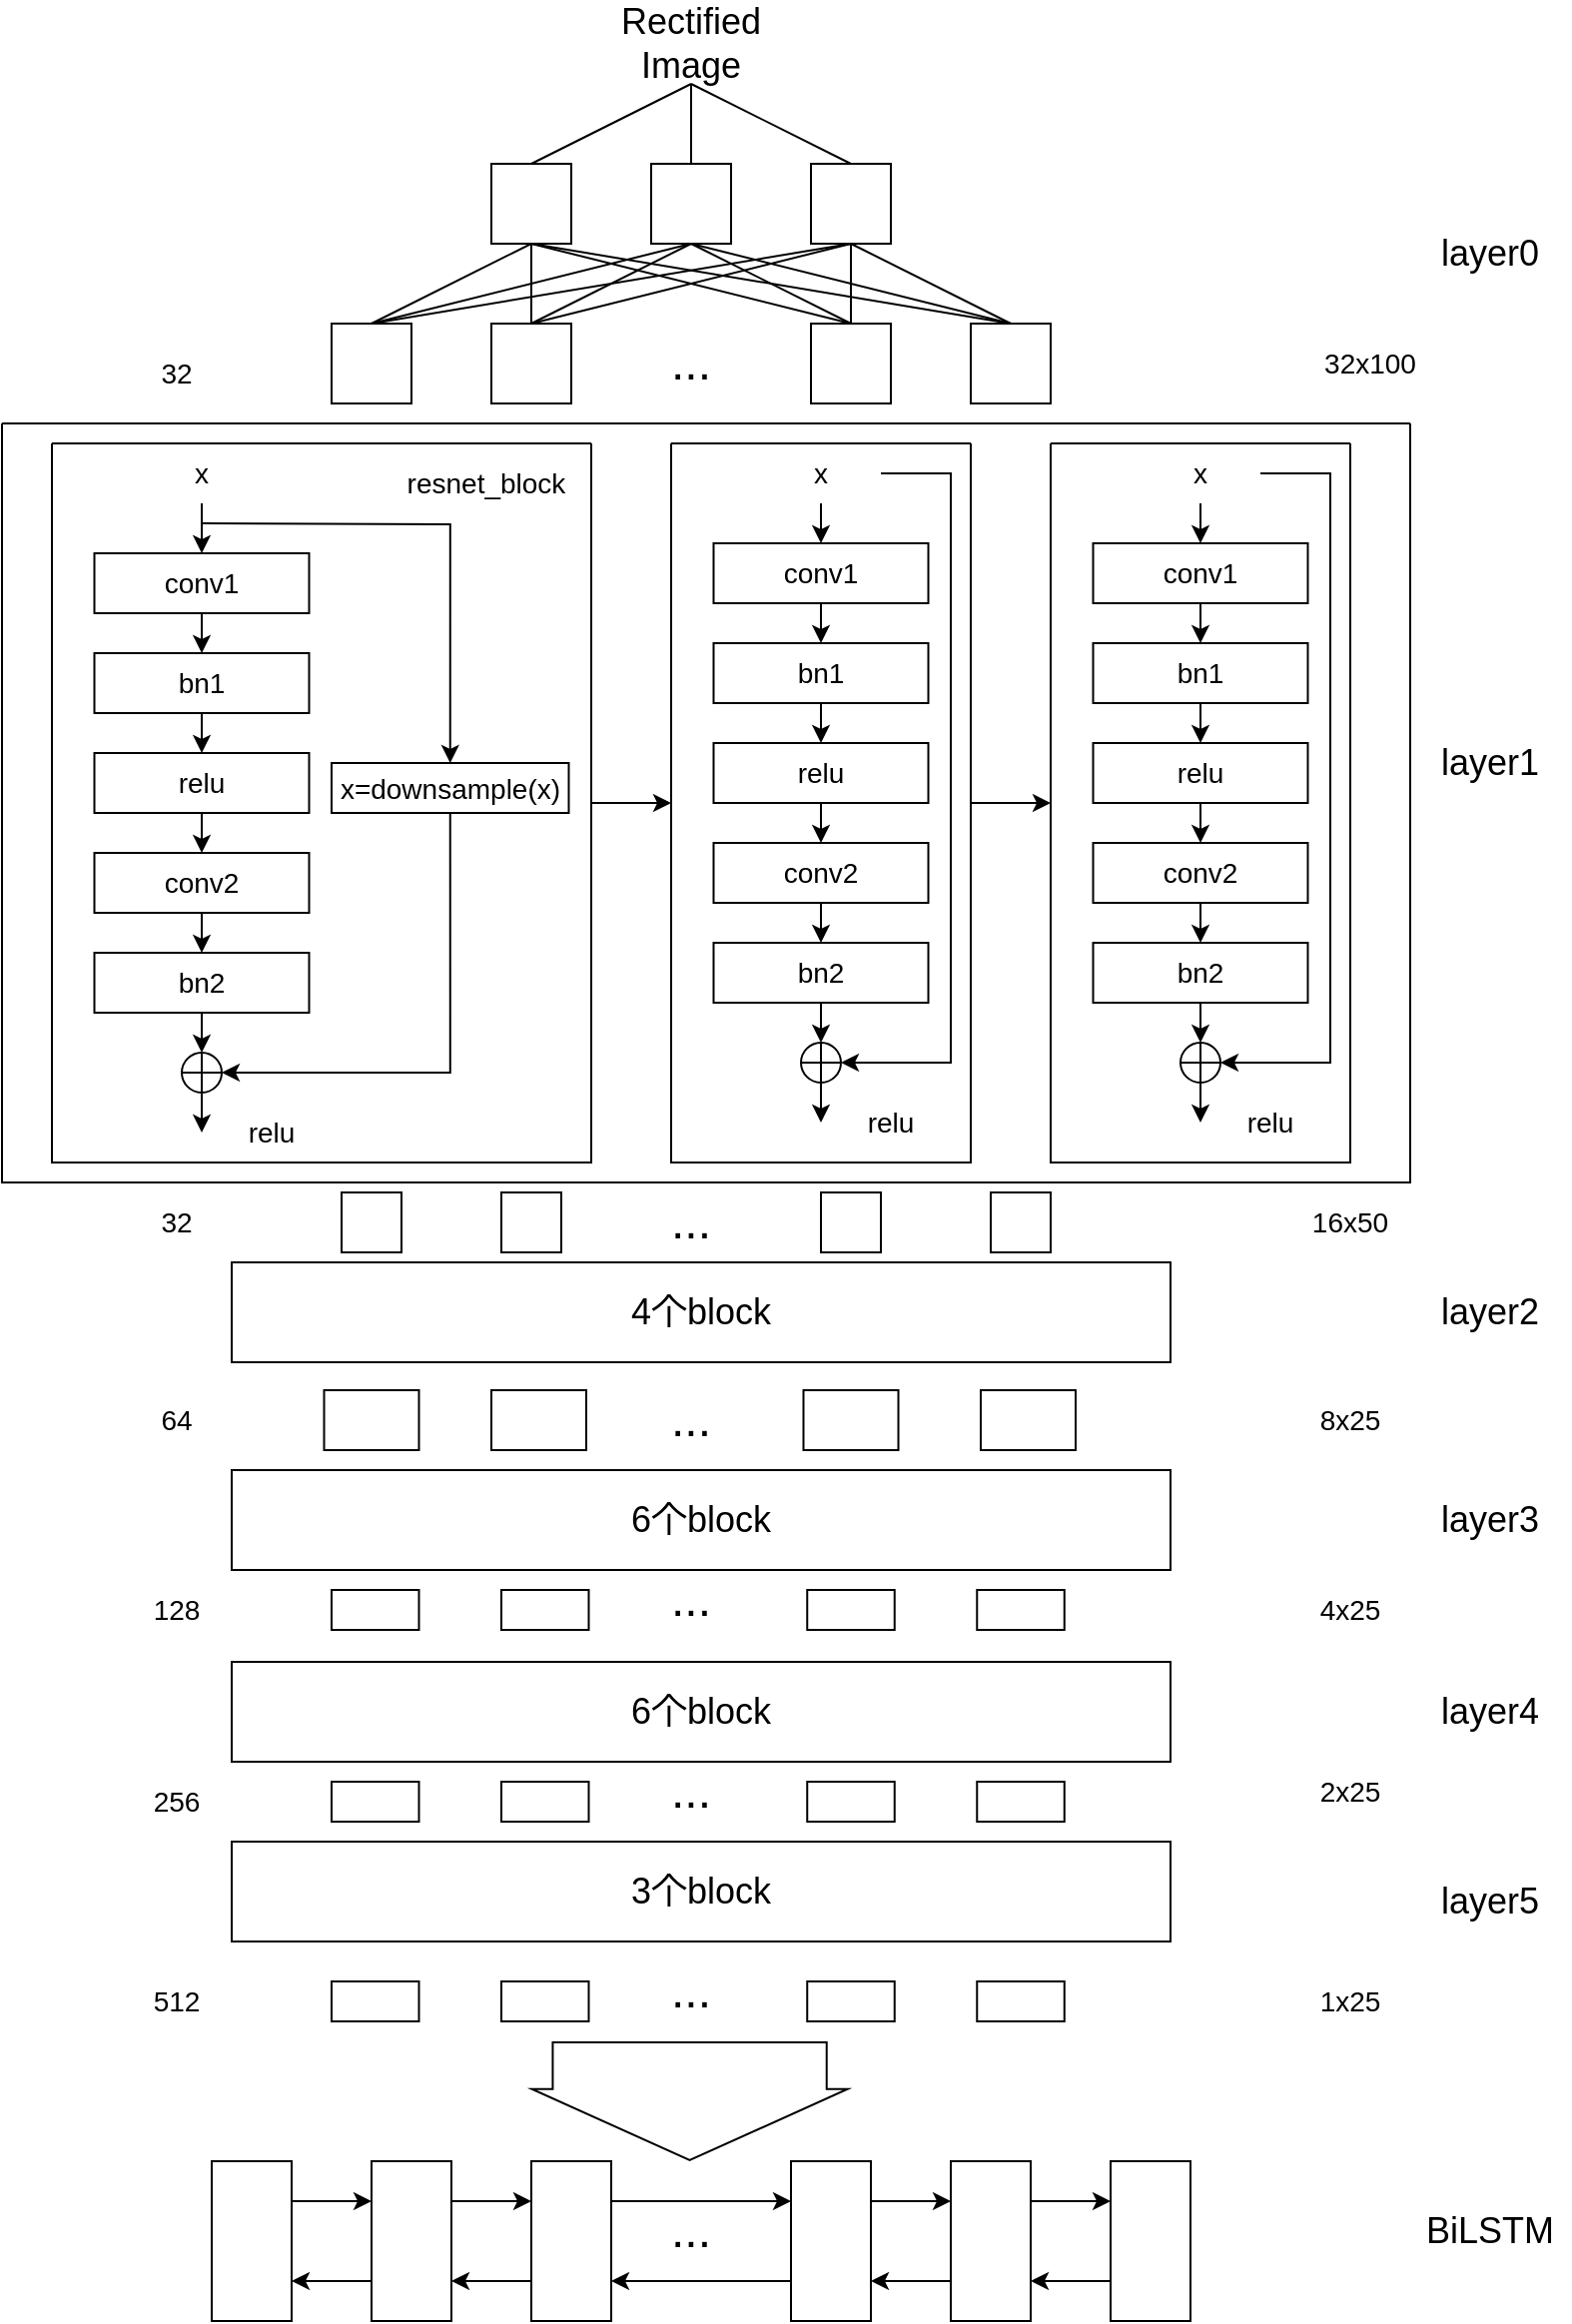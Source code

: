 <mxfile version="21.3.2" type="github">
  <diagram name="第 1 页" id="D8T1NSbYojLoOoO-aVT2">
    <mxGraphModel dx="1932" dy="511" grid="1" gridSize="10" guides="1" tooltips="1" connect="1" arrows="1" fold="1" page="1" pageScale="1" pageWidth="827" pageHeight="1169" math="0" shadow="0">
      <root>
        <mxCell id="0" />
        <mxCell id="1" parent="0" />
        <mxCell id="19CoJULS_3s1aGb-RFfC-10" value="&lt;font style=&quot;font-size: 18px;&quot;&gt;Rectified Image&lt;/font&gt;" style="text;html=1;strokeColor=none;fillColor=none;align=center;verticalAlign=middle;whiteSpace=wrap;rounded=0;" parent="1" vertex="1">
          <mxGeometry x="260" y="480" width="80" height="40" as="geometry" />
        </mxCell>
        <mxCell id="19CoJULS_3s1aGb-RFfC-12" value="&lt;font style=&quot;font-size: 24px;&quot;&gt;...&lt;/font&gt;" style="text;html=1;strokeColor=none;fillColor=none;align=center;verticalAlign=middle;whiteSpace=wrap;rounded=0;" parent="1" vertex="1">
          <mxGeometry x="270" y="645" width="60" height="30" as="geometry" />
        </mxCell>
        <mxCell id="19CoJULS_3s1aGb-RFfC-13" value="&lt;font style=&quot;font-size: 14px;&quot;&gt;32x100&lt;/font&gt;" style="text;html=1;strokeColor=none;fillColor=none;align=center;verticalAlign=middle;whiteSpace=wrap;rounded=0;" parent="1" vertex="1">
          <mxGeometry x="610" y="645" width="60" height="30" as="geometry" />
        </mxCell>
        <mxCell id="19CoJULS_3s1aGb-RFfC-14" value="&lt;span style=&quot;font-size: 18px;&quot;&gt;layer0&lt;/span&gt;" style="text;html=1;strokeColor=none;fillColor=none;align=center;verticalAlign=middle;whiteSpace=wrap;rounded=0;" parent="1" vertex="1">
          <mxGeometry x="660" y="585" width="80" height="40" as="geometry" />
        </mxCell>
        <mxCell id="19CoJULS_3s1aGb-RFfC-32" value="" style="endArrow=none;html=1;rounded=0;entryX=0.5;entryY=1;entryDx=0;entryDy=0;exitX=0.5;exitY=0;exitDx=0;exitDy=0;" parent="1" source="19CoJULS_3s1aGb-RFfC-192" target="19CoJULS_3s1aGb-RFfC-189" edge="1">
          <mxGeometry width="50" height="50" relative="1" as="geometry">
            <mxPoint x="200" y="340" as="sourcePoint" />
            <mxPoint x="260" y="340" as="targetPoint" />
          </mxGeometry>
        </mxCell>
        <mxCell id="19CoJULS_3s1aGb-RFfC-35" value="&lt;span style=&quot;font-size: 18px;&quot;&gt;layer1&lt;/span&gt;" style="text;html=1;strokeColor=none;fillColor=none;align=center;verticalAlign=middle;whiteSpace=wrap;rounded=0;" parent="1" vertex="1">
          <mxGeometry x="660" y="840" width="80" height="40" as="geometry" />
        </mxCell>
        <mxCell id="19CoJULS_3s1aGb-RFfC-64" value="" style="whiteSpace=wrap;html=1;aspect=fixed;" parent="1" vertex="1">
          <mxGeometry x="450" y="1075" width="30" height="30" as="geometry" />
        </mxCell>
        <mxCell id="19CoJULS_3s1aGb-RFfC-65" value="" style="whiteSpace=wrap;html=1;aspect=fixed;" parent="1" vertex="1">
          <mxGeometry x="365" y="1075" width="30" height="30" as="geometry" />
        </mxCell>
        <mxCell id="19CoJULS_3s1aGb-RFfC-66" value="" style="whiteSpace=wrap;html=1;aspect=fixed;" parent="1" vertex="1">
          <mxGeometry x="205" y="1075" width="30" height="30" as="geometry" />
        </mxCell>
        <mxCell id="19CoJULS_3s1aGb-RFfC-67" value="" style="whiteSpace=wrap;html=1;aspect=fixed;" parent="1" vertex="1">
          <mxGeometry x="125" y="1075" width="30" height="30" as="geometry" />
        </mxCell>
        <mxCell id="19CoJULS_3s1aGb-RFfC-69" value="&lt;font style=&quot;font-size: 14px;&quot;&gt;16x50&lt;/font&gt;" style="text;html=1;strokeColor=none;fillColor=none;align=center;verticalAlign=middle;whiteSpace=wrap;rounded=0;" parent="1" vertex="1">
          <mxGeometry x="600" y="1075" width="60" height="30" as="geometry" />
        </mxCell>
        <mxCell id="19CoJULS_3s1aGb-RFfC-96" value="&lt;font style=&quot;font-size: 24px;&quot;&gt;...&lt;/font&gt;" style="text;html=1;strokeColor=none;fillColor=none;align=center;verticalAlign=middle;whiteSpace=wrap;rounded=0;" parent="1" vertex="1">
          <mxGeometry x="270" y="1174" width="60" height="30" as="geometry" />
        </mxCell>
        <mxCell id="19CoJULS_3s1aGb-RFfC-97" value="&lt;font style=&quot;font-size: 14px;&quot;&gt;8x25&lt;/font&gt;" style="text;html=1;strokeColor=none;fillColor=none;align=center;verticalAlign=middle;whiteSpace=wrap;rounded=0;" parent="1" vertex="1">
          <mxGeometry x="600" y="1174" width="60" height="30" as="geometry" />
        </mxCell>
        <mxCell id="19CoJULS_3s1aGb-RFfC-121" value="" style="rounded=0;whiteSpace=wrap;html=1;" parent="1" vertex="1">
          <mxGeometry x="116.25" y="1174" width="47.5" height="30" as="geometry" />
        </mxCell>
        <mxCell id="19CoJULS_3s1aGb-RFfC-122" value="" style="rounded=0;whiteSpace=wrap;html=1;" parent="1" vertex="1">
          <mxGeometry x="200" y="1174" width="47.5" height="30" as="geometry" />
        </mxCell>
        <mxCell id="19CoJULS_3s1aGb-RFfC-123" value="" style="rounded=0;whiteSpace=wrap;html=1;" parent="1" vertex="1">
          <mxGeometry x="356.25" y="1174" width="47.5" height="30" as="geometry" />
        </mxCell>
        <mxCell id="19CoJULS_3s1aGb-RFfC-124" value="" style="rounded=0;whiteSpace=wrap;html=1;" parent="1" vertex="1">
          <mxGeometry x="445" y="1174" width="47.5" height="30" as="geometry" />
        </mxCell>
        <mxCell id="19CoJULS_3s1aGb-RFfC-126" value="&lt;font style=&quot;font-size: 14px;&quot;&gt;32&lt;/font&gt;" style="text;html=1;strokeColor=none;fillColor=none;align=center;verticalAlign=middle;whiteSpace=wrap;rounded=0;" parent="1" vertex="1">
          <mxGeometry y="645" width="85" height="40" as="geometry" />
        </mxCell>
        <mxCell id="19CoJULS_3s1aGb-RFfC-128" value="&lt;font style=&quot;font-size: 14px;&quot;&gt;64&lt;/font&gt;" style="text;html=1;strokeColor=none;fillColor=none;align=center;verticalAlign=middle;whiteSpace=wrap;rounded=0;" parent="1" vertex="1">
          <mxGeometry y="1169" width="85" height="40" as="geometry" />
        </mxCell>
        <mxCell id="19CoJULS_3s1aGb-RFfC-130" value="&lt;font style=&quot;font-size: 24px;&quot;&gt;...&lt;/font&gt;" style="text;html=1;strokeColor=none;fillColor=none;align=center;verticalAlign=middle;whiteSpace=wrap;rounded=0;" parent="1" vertex="1">
          <mxGeometry x="270" y="1264" width="60" height="30" as="geometry" />
        </mxCell>
        <mxCell id="19CoJULS_3s1aGb-RFfC-131" value="&lt;font style=&quot;font-size: 14px;&quot;&gt;4x25&lt;/font&gt;" style="text;html=1;strokeColor=none;fillColor=none;align=center;verticalAlign=middle;whiteSpace=wrap;rounded=0;" parent="1" vertex="1">
          <mxGeometry x="600" y="1269" width="60" height="30" as="geometry" />
        </mxCell>
        <mxCell id="19CoJULS_3s1aGb-RFfC-154" value="" style="rounded=0;whiteSpace=wrap;html=1;" parent="1" vertex="1">
          <mxGeometry x="443.13" y="1274" width="43.75" height="20" as="geometry" />
        </mxCell>
        <mxCell id="19CoJULS_3s1aGb-RFfC-158" value="" style="rounded=0;whiteSpace=wrap;html=1;" parent="1" vertex="1">
          <mxGeometry x="358.12" y="1274" width="43.75" height="20" as="geometry" />
        </mxCell>
        <mxCell id="19CoJULS_3s1aGb-RFfC-159" value="" style="rounded=0;whiteSpace=wrap;html=1;" parent="1" vertex="1">
          <mxGeometry x="205" y="1274" width="43.75" height="20" as="geometry" />
        </mxCell>
        <mxCell id="19CoJULS_3s1aGb-RFfC-160" value="" style="rounded=0;whiteSpace=wrap;html=1;" parent="1" vertex="1">
          <mxGeometry x="120" y="1274" width="43.75" height="20" as="geometry" />
        </mxCell>
        <mxCell id="19CoJULS_3s1aGb-RFfC-189" value="" style="whiteSpace=wrap;html=1;aspect=fixed;" parent="1" vertex="1">
          <mxGeometry x="200" y="560" width="40" height="40" as="geometry" />
        </mxCell>
        <mxCell id="19CoJULS_3s1aGb-RFfC-190" value="" style="whiteSpace=wrap;html=1;aspect=fixed;" parent="1" vertex="1">
          <mxGeometry x="280" y="560" width="40" height="40" as="geometry" />
        </mxCell>
        <mxCell id="19CoJULS_3s1aGb-RFfC-191" value="" style="whiteSpace=wrap;html=1;aspect=fixed;" parent="1" vertex="1">
          <mxGeometry x="360" y="560" width="40" height="40" as="geometry" />
        </mxCell>
        <mxCell id="19CoJULS_3s1aGb-RFfC-192" value="" style="whiteSpace=wrap;html=1;aspect=fixed;" parent="1" vertex="1">
          <mxGeometry x="120" y="640" width="40" height="40" as="geometry" />
        </mxCell>
        <mxCell id="19CoJULS_3s1aGb-RFfC-193" value="" style="whiteSpace=wrap;html=1;aspect=fixed;" parent="1" vertex="1">
          <mxGeometry x="200" y="640" width="40" height="40" as="geometry" />
        </mxCell>
        <mxCell id="19CoJULS_3s1aGb-RFfC-194" value="" style="whiteSpace=wrap;html=1;aspect=fixed;" parent="1" vertex="1">
          <mxGeometry x="360" y="640" width="40" height="40" as="geometry" />
        </mxCell>
        <mxCell id="19CoJULS_3s1aGb-RFfC-195" value="" style="whiteSpace=wrap;html=1;aspect=fixed;" parent="1" vertex="1">
          <mxGeometry x="440" y="640" width="40" height="40" as="geometry" />
        </mxCell>
        <mxCell id="19CoJULS_3s1aGb-RFfC-196" value="" style="endArrow=none;html=1;rounded=0;entryX=0.5;entryY=1;entryDx=0;entryDy=0;exitX=0.5;exitY=0;exitDx=0;exitDy=0;" parent="1" edge="1">
          <mxGeometry width="50" height="50" relative="1" as="geometry">
            <mxPoint x="220" y="640" as="sourcePoint" />
            <mxPoint x="300" y="600" as="targetPoint" />
          </mxGeometry>
        </mxCell>
        <mxCell id="19CoJULS_3s1aGb-RFfC-197" value="" style="endArrow=none;html=1;rounded=0;exitX=0.5;exitY=0;exitDx=0;exitDy=0;" parent="1" source="19CoJULS_3s1aGb-RFfC-194" edge="1">
          <mxGeometry width="50" height="50" relative="1" as="geometry">
            <mxPoint x="230" y="650" as="sourcePoint" />
            <mxPoint x="300" y="600" as="targetPoint" />
          </mxGeometry>
        </mxCell>
        <mxCell id="19CoJULS_3s1aGb-RFfC-198" value="" style="endArrow=none;html=1;rounded=0;exitX=0.5;exitY=0;exitDx=0;exitDy=0;" parent="1" edge="1">
          <mxGeometry width="50" height="50" relative="1" as="geometry">
            <mxPoint x="460" y="640" as="sourcePoint" />
            <mxPoint x="380" y="600" as="targetPoint" />
          </mxGeometry>
        </mxCell>
        <mxCell id="19CoJULS_3s1aGb-RFfC-199" value="" style="endArrow=none;html=1;rounded=0;exitX=0.5;exitY=0;exitDx=0;exitDy=0;entryX=0.5;entryY=1;entryDx=0;entryDy=0;" parent="1" source="19CoJULS_3s1aGb-RFfC-195" target="19CoJULS_3s1aGb-RFfC-190" edge="1">
          <mxGeometry width="50" height="50" relative="1" as="geometry">
            <mxPoint x="470" y="650" as="sourcePoint" />
            <mxPoint x="390" y="610" as="targetPoint" />
          </mxGeometry>
        </mxCell>
        <mxCell id="19CoJULS_3s1aGb-RFfC-200" value="" style="endArrow=none;html=1;rounded=0;entryX=0.5;entryY=1;entryDx=0;entryDy=0;" parent="1" target="19CoJULS_3s1aGb-RFfC-189" edge="1">
          <mxGeometry width="50" height="50" relative="1" as="geometry">
            <mxPoint x="460" y="640" as="sourcePoint" />
            <mxPoint x="310" y="610" as="targetPoint" />
          </mxGeometry>
        </mxCell>
        <mxCell id="19CoJULS_3s1aGb-RFfC-201" value="" style="endArrow=none;html=1;rounded=0;exitX=0.5;exitY=0;exitDx=0;exitDy=0;exitPerimeter=0;" parent="1" source="19CoJULS_3s1aGb-RFfC-192" edge="1">
          <mxGeometry width="50" height="50" relative="1" as="geometry">
            <mxPoint x="150" y="650" as="sourcePoint" />
            <mxPoint x="300" y="600" as="targetPoint" />
          </mxGeometry>
        </mxCell>
        <mxCell id="19CoJULS_3s1aGb-RFfC-202" value="" style="endArrow=none;html=1;rounded=0;entryX=0.5;entryY=1;entryDx=0;entryDy=0;" parent="1" target="19CoJULS_3s1aGb-RFfC-191" edge="1">
          <mxGeometry width="50" height="50" relative="1" as="geometry">
            <mxPoint x="140" y="640" as="sourcePoint" />
            <mxPoint x="310" y="610" as="targetPoint" />
          </mxGeometry>
        </mxCell>
        <mxCell id="19CoJULS_3s1aGb-RFfC-203" value="" style="endArrow=none;html=1;rounded=0;entryX=0.5;entryY=0;entryDx=0;entryDy=0;" parent="1" target="19CoJULS_3s1aGb-RFfC-193" edge="1">
          <mxGeometry width="50" height="50" relative="1" as="geometry">
            <mxPoint x="380" y="600" as="sourcePoint" />
            <mxPoint x="390" y="610" as="targetPoint" />
          </mxGeometry>
        </mxCell>
        <mxCell id="19CoJULS_3s1aGb-RFfC-204" value="" style="endArrow=none;html=1;rounded=0;" parent="1" edge="1">
          <mxGeometry width="50" height="50" relative="1" as="geometry">
            <mxPoint x="380" y="640" as="sourcePoint" />
            <mxPoint x="380" y="600" as="targetPoint" />
          </mxGeometry>
        </mxCell>
        <mxCell id="19CoJULS_3s1aGb-RFfC-205" value="" style="endArrow=none;html=1;rounded=0;entryX=0.5;entryY=1;entryDx=0;entryDy=0;exitX=0.5;exitY=0;exitDx=0;exitDy=0;" parent="1" source="19CoJULS_3s1aGb-RFfC-194" target="19CoJULS_3s1aGb-RFfC-189" edge="1">
          <mxGeometry width="50" height="50" relative="1" as="geometry">
            <mxPoint x="470" y="650" as="sourcePoint" />
            <mxPoint x="230" y="610" as="targetPoint" />
          </mxGeometry>
        </mxCell>
        <mxCell id="19CoJULS_3s1aGb-RFfC-206" value="" style="endArrow=none;html=1;rounded=0;entryX=0.5;entryY=1;entryDx=0;entryDy=0;exitX=0.5;exitY=0;exitDx=0;exitDy=0;" parent="1" source="19CoJULS_3s1aGb-RFfC-193" target="19CoJULS_3s1aGb-RFfC-189" edge="1">
          <mxGeometry width="50" height="50" relative="1" as="geometry">
            <mxPoint x="150" y="650" as="sourcePoint" />
            <mxPoint x="230" y="610" as="targetPoint" />
          </mxGeometry>
        </mxCell>
        <mxCell id="_zy6mxmBzzGPkQvw4hf9-5" style="edgeStyle=orthogonalEdgeStyle;rounded=0;orthogonalLoop=1;jettySize=auto;html=1;exitX=1;exitY=0.5;exitDx=0;exitDy=0;entryX=0;entryY=0.5;entryDx=0;entryDy=0;" edge="1" parent="1" source="19CoJULS_3s1aGb-RFfC-207" target="19CoJULS_3s1aGb-RFfC-228">
          <mxGeometry relative="1" as="geometry" />
        </mxCell>
        <mxCell id="19CoJULS_3s1aGb-RFfC-207" value="" style="swimlane;startSize=0;" parent="1" vertex="1">
          <mxGeometry x="290" y="700" width="150" height="360" as="geometry" />
        </mxCell>
        <mxCell id="19CoJULS_3s1aGb-RFfC-208" style="edgeStyle=orthogonalEdgeStyle;rounded=0;orthogonalLoop=1;jettySize=auto;html=1;exitX=0.5;exitY=1;exitDx=0;exitDy=0;entryX=0.5;entryY=0;entryDx=0;entryDy=0;" parent="19CoJULS_3s1aGb-RFfC-207" source="19CoJULS_3s1aGb-RFfC-209" target="19CoJULS_3s1aGb-RFfC-211" edge="1">
          <mxGeometry relative="1" as="geometry" />
        </mxCell>
        <mxCell id="19CoJULS_3s1aGb-RFfC-209" value="&lt;font style=&quot;font-size: 14px;&quot;&gt;conv1&lt;/font&gt;" style="rounded=0;whiteSpace=wrap;html=1;" parent="19CoJULS_3s1aGb-RFfC-207" vertex="1">
          <mxGeometry x="21.25" y="50" width="107.5" height="30" as="geometry" />
        </mxCell>
        <mxCell id="19CoJULS_3s1aGb-RFfC-210" style="edgeStyle=orthogonalEdgeStyle;rounded=0;orthogonalLoop=1;jettySize=auto;html=1;exitX=0.5;exitY=1;exitDx=0;exitDy=0;entryX=0.5;entryY=0;entryDx=0;entryDy=0;" parent="19CoJULS_3s1aGb-RFfC-207" source="19CoJULS_3s1aGb-RFfC-211" target="19CoJULS_3s1aGb-RFfC-213" edge="1">
          <mxGeometry relative="1" as="geometry" />
        </mxCell>
        <mxCell id="19CoJULS_3s1aGb-RFfC-211" value="&lt;span style=&quot;font-size: 14px;&quot;&gt;bn1&lt;/span&gt;" style="rounded=0;whiteSpace=wrap;html=1;" parent="19CoJULS_3s1aGb-RFfC-207" vertex="1">
          <mxGeometry x="21.25" y="100" width="107.5" height="30" as="geometry" />
        </mxCell>
        <mxCell id="19CoJULS_3s1aGb-RFfC-212" style="edgeStyle=orthogonalEdgeStyle;rounded=0;orthogonalLoop=1;jettySize=auto;html=1;exitX=0.5;exitY=1;exitDx=0;exitDy=0;entryX=0.5;entryY=0;entryDx=0;entryDy=0;" parent="19CoJULS_3s1aGb-RFfC-207" source="19CoJULS_3s1aGb-RFfC-213" target="19CoJULS_3s1aGb-RFfC-215" edge="1">
          <mxGeometry relative="1" as="geometry" />
        </mxCell>
        <mxCell id="19CoJULS_3s1aGb-RFfC-213" value="&lt;span style=&quot;font-size: 14px;&quot;&gt;relu&lt;/span&gt;" style="rounded=0;whiteSpace=wrap;html=1;" parent="19CoJULS_3s1aGb-RFfC-207" vertex="1">
          <mxGeometry x="21.25" y="150" width="107.5" height="30" as="geometry" />
        </mxCell>
        <mxCell id="19CoJULS_3s1aGb-RFfC-214" style="edgeStyle=orthogonalEdgeStyle;rounded=0;orthogonalLoop=1;jettySize=auto;html=1;exitX=0.5;exitY=1;exitDx=0;exitDy=0;entryX=0.5;entryY=0;entryDx=0;entryDy=0;" parent="19CoJULS_3s1aGb-RFfC-207" source="19CoJULS_3s1aGb-RFfC-215" target="19CoJULS_3s1aGb-RFfC-217" edge="1">
          <mxGeometry relative="1" as="geometry" />
        </mxCell>
        <mxCell id="19CoJULS_3s1aGb-RFfC-215" value="&lt;span style=&quot;font-size: 14px;&quot;&gt;conv2&lt;/span&gt;" style="rounded=0;whiteSpace=wrap;html=1;" parent="19CoJULS_3s1aGb-RFfC-207" vertex="1">
          <mxGeometry x="21.25" y="200" width="107.5" height="30" as="geometry" />
        </mxCell>
        <mxCell id="19CoJULS_3s1aGb-RFfC-216" style="edgeStyle=orthogonalEdgeStyle;rounded=0;orthogonalLoop=1;jettySize=auto;html=1;exitX=0.5;exitY=1;exitDx=0;exitDy=0;" parent="19CoJULS_3s1aGb-RFfC-207" source="19CoJULS_3s1aGb-RFfC-217" edge="1">
          <mxGeometry relative="1" as="geometry">
            <mxPoint x="75" y="300" as="targetPoint" />
          </mxGeometry>
        </mxCell>
        <mxCell id="19CoJULS_3s1aGb-RFfC-217" value="&lt;span style=&quot;font-size: 14px;&quot;&gt;bn2&lt;/span&gt;" style="rounded=0;whiteSpace=wrap;html=1;" parent="19CoJULS_3s1aGb-RFfC-207" vertex="1">
          <mxGeometry x="21.25" y="250" width="107.5" height="30" as="geometry" />
        </mxCell>
        <mxCell id="19CoJULS_3s1aGb-RFfC-218" style="edgeStyle=orthogonalEdgeStyle;rounded=0;orthogonalLoop=1;jettySize=auto;html=1;exitX=0.5;exitY=1;exitDx=0;exitDy=0;" parent="19CoJULS_3s1aGb-RFfC-207" source="19CoJULS_3s1aGb-RFfC-219" edge="1">
          <mxGeometry relative="1" as="geometry">
            <mxPoint x="74.759" y="320.103" as="targetPoint" />
          </mxGeometry>
        </mxCell>
        <mxCell id="19CoJULS_3s1aGb-RFfC-219" value="" style="ellipse;whiteSpace=wrap;html=1;aspect=fixed;" parent="19CoJULS_3s1aGb-RFfC-207" vertex="1">
          <mxGeometry x="65" y="300" width="20" height="20" as="geometry" />
        </mxCell>
        <mxCell id="19CoJULS_3s1aGb-RFfC-220" value="" style="endArrow=none;html=1;rounded=0;entryX=1;entryY=0.5;entryDx=0;entryDy=0;exitX=0;exitY=0.5;exitDx=0;exitDy=0;" parent="19CoJULS_3s1aGb-RFfC-207" source="19CoJULS_3s1aGb-RFfC-219" target="19CoJULS_3s1aGb-RFfC-219" edge="1">
          <mxGeometry width="50" height="50" relative="1" as="geometry">
            <mxPoint x="150" y="240" as="sourcePoint" />
            <mxPoint x="200" y="190" as="targetPoint" />
          </mxGeometry>
        </mxCell>
        <mxCell id="19CoJULS_3s1aGb-RFfC-221" value="" style="endArrow=none;html=1;rounded=0;entryX=0.5;entryY=1;entryDx=0;entryDy=0;exitX=0.5;exitY=0;exitDx=0;exitDy=0;" parent="19CoJULS_3s1aGb-RFfC-207" source="19CoJULS_3s1aGb-RFfC-219" target="19CoJULS_3s1aGb-RFfC-219" edge="1">
          <mxGeometry width="50" height="50" relative="1" as="geometry">
            <mxPoint x="150" y="240" as="sourcePoint" />
            <mxPoint x="200" y="190" as="targetPoint" />
          </mxGeometry>
        </mxCell>
        <mxCell id="19CoJULS_3s1aGb-RFfC-222" style="edgeStyle=orthogonalEdgeStyle;rounded=0;orthogonalLoop=1;jettySize=auto;html=1;exitX=0.5;exitY=1;exitDx=0;exitDy=0;entryX=0.5;entryY=0;entryDx=0;entryDy=0;" parent="19CoJULS_3s1aGb-RFfC-207" source="19CoJULS_3s1aGb-RFfC-224" target="19CoJULS_3s1aGb-RFfC-209" edge="1">
          <mxGeometry relative="1" as="geometry" />
        </mxCell>
        <mxCell id="19CoJULS_3s1aGb-RFfC-223" style="edgeStyle=orthogonalEdgeStyle;rounded=0;orthogonalLoop=1;jettySize=auto;html=1;exitX=1;exitY=0.5;exitDx=0;exitDy=0;entryX=1;entryY=0.5;entryDx=0;entryDy=0;" parent="19CoJULS_3s1aGb-RFfC-207" source="19CoJULS_3s1aGb-RFfC-224" target="19CoJULS_3s1aGb-RFfC-219" edge="1">
          <mxGeometry relative="1" as="geometry">
            <Array as="points">
              <mxPoint x="140" y="15" />
              <mxPoint x="140" y="310" />
            </Array>
          </mxGeometry>
        </mxCell>
        <mxCell id="19CoJULS_3s1aGb-RFfC-224" value="&lt;font style=&quot;font-size: 14px;&quot;&gt;x&lt;/font&gt;" style="text;html=1;strokeColor=none;fillColor=none;align=center;verticalAlign=middle;whiteSpace=wrap;rounded=0;" parent="19CoJULS_3s1aGb-RFfC-207" vertex="1">
          <mxGeometry x="45" width="60" height="30" as="geometry" />
        </mxCell>
        <mxCell id="19CoJULS_3s1aGb-RFfC-225" value="&lt;font style=&quot;font-size: 14px;&quot;&gt;relu&lt;/font&gt;" style="text;html=1;strokeColor=none;fillColor=none;align=center;verticalAlign=middle;whiteSpace=wrap;rounded=0;" parent="19CoJULS_3s1aGb-RFfC-207" vertex="1">
          <mxGeometry x="80" y="325" width="60" height="30" as="geometry" />
        </mxCell>
        <mxCell id="19CoJULS_3s1aGb-RFfC-226" value="" style="edgeStyle=orthogonalEdgeStyle;rounded=0;orthogonalLoop=1;jettySize=auto;html=1;" parent="1" source="19CoJULS_3s1aGb-RFfC-219" edge="1">
          <mxGeometry relative="1" as="geometry">
            <mxPoint x="365" y="1040" as="targetPoint" />
            <Array as="points">
              <mxPoint x="365" y="1040" />
            </Array>
          </mxGeometry>
        </mxCell>
        <mxCell id="19CoJULS_3s1aGb-RFfC-228" value="" style="swimlane;startSize=0;" parent="1" vertex="1">
          <mxGeometry x="480" y="700" width="150" height="360" as="geometry" />
        </mxCell>
        <mxCell id="19CoJULS_3s1aGb-RFfC-229" style="edgeStyle=orthogonalEdgeStyle;rounded=0;orthogonalLoop=1;jettySize=auto;html=1;exitX=0.5;exitY=1;exitDx=0;exitDy=0;entryX=0.5;entryY=0;entryDx=0;entryDy=0;" parent="19CoJULS_3s1aGb-RFfC-228" source="19CoJULS_3s1aGb-RFfC-230" target="19CoJULS_3s1aGb-RFfC-232" edge="1">
          <mxGeometry relative="1" as="geometry" />
        </mxCell>
        <mxCell id="19CoJULS_3s1aGb-RFfC-230" value="&lt;font style=&quot;font-size: 14px;&quot;&gt;conv1&lt;/font&gt;" style="rounded=0;whiteSpace=wrap;html=1;" parent="19CoJULS_3s1aGb-RFfC-228" vertex="1">
          <mxGeometry x="21.25" y="50" width="107.5" height="30" as="geometry" />
        </mxCell>
        <mxCell id="19CoJULS_3s1aGb-RFfC-231" style="edgeStyle=orthogonalEdgeStyle;rounded=0;orthogonalLoop=1;jettySize=auto;html=1;exitX=0.5;exitY=1;exitDx=0;exitDy=0;entryX=0.5;entryY=0;entryDx=0;entryDy=0;" parent="19CoJULS_3s1aGb-RFfC-228" source="19CoJULS_3s1aGb-RFfC-232" target="19CoJULS_3s1aGb-RFfC-234" edge="1">
          <mxGeometry relative="1" as="geometry" />
        </mxCell>
        <mxCell id="19CoJULS_3s1aGb-RFfC-232" value="&lt;span style=&quot;font-size: 14px;&quot;&gt;bn1&lt;/span&gt;" style="rounded=0;whiteSpace=wrap;html=1;" parent="19CoJULS_3s1aGb-RFfC-228" vertex="1">
          <mxGeometry x="21.25" y="100" width="107.5" height="30" as="geometry" />
        </mxCell>
        <mxCell id="19CoJULS_3s1aGb-RFfC-233" style="edgeStyle=orthogonalEdgeStyle;rounded=0;orthogonalLoop=1;jettySize=auto;html=1;exitX=0.5;exitY=1;exitDx=0;exitDy=0;entryX=0.5;entryY=0;entryDx=0;entryDy=0;" parent="19CoJULS_3s1aGb-RFfC-228" source="19CoJULS_3s1aGb-RFfC-234" target="19CoJULS_3s1aGb-RFfC-236" edge="1">
          <mxGeometry relative="1" as="geometry" />
        </mxCell>
        <mxCell id="19CoJULS_3s1aGb-RFfC-234" value="&lt;span style=&quot;font-size: 14px;&quot;&gt;relu&lt;/span&gt;" style="rounded=0;whiteSpace=wrap;html=1;" parent="19CoJULS_3s1aGb-RFfC-228" vertex="1">
          <mxGeometry x="21.25" y="150" width="107.5" height="30" as="geometry" />
        </mxCell>
        <mxCell id="19CoJULS_3s1aGb-RFfC-235" style="edgeStyle=orthogonalEdgeStyle;rounded=0;orthogonalLoop=1;jettySize=auto;html=1;exitX=0.5;exitY=1;exitDx=0;exitDy=0;entryX=0.5;entryY=0;entryDx=0;entryDy=0;" parent="19CoJULS_3s1aGb-RFfC-228" source="19CoJULS_3s1aGb-RFfC-236" target="19CoJULS_3s1aGb-RFfC-238" edge="1">
          <mxGeometry relative="1" as="geometry" />
        </mxCell>
        <mxCell id="19CoJULS_3s1aGb-RFfC-236" value="&lt;span style=&quot;font-size: 14px;&quot;&gt;conv2&lt;/span&gt;" style="rounded=0;whiteSpace=wrap;html=1;" parent="19CoJULS_3s1aGb-RFfC-228" vertex="1">
          <mxGeometry x="21.25" y="200" width="107.5" height="30" as="geometry" />
        </mxCell>
        <mxCell id="19CoJULS_3s1aGb-RFfC-237" style="edgeStyle=orthogonalEdgeStyle;rounded=0;orthogonalLoop=1;jettySize=auto;html=1;exitX=0.5;exitY=1;exitDx=0;exitDy=0;" parent="19CoJULS_3s1aGb-RFfC-228" source="19CoJULS_3s1aGb-RFfC-238" edge="1">
          <mxGeometry relative="1" as="geometry">
            <mxPoint x="75" y="300" as="targetPoint" />
          </mxGeometry>
        </mxCell>
        <mxCell id="19CoJULS_3s1aGb-RFfC-238" value="&lt;span style=&quot;font-size: 14px;&quot;&gt;bn2&lt;/span&gt;" style="rounded=0;whiteSpace=wrap;html=1;" parent="19CoJULS_3s1aGb-RFfC-228" vertex="1">
          <mxGeometry x="21.25" y="250" width="107.5" height="30" as="geometry" />
        </mxCell>
        <mxCell id="19CoJULS_3s1aGb-RFfC-239" style="edgeStyle=orthogonalEdgeStyle;rounded=0;orthogonalLoop=1;jettySize=auto;html=1;exitX=0.5;exitY=1;exitDx=0;exitDy=0;" parent="19CoJULS_3s1aGb-RFfC-228" source="19CoJULS_3s1aGb-RFfC-240" edge="1">
          <mxGeometry relative="1" as="geometry">
            <mxPoint x="74.759" y="320.103" as="targetPoint" />
          </mxGeometry>
        </mxCell>
        <mxCell id="19CoJULS_3s1aGb-RFfC-240" value="" style="ellipse;whiteSpace=wrap;html=1;aspect=fixed;" parent="19CoJULS_3s1aGb-RFfC-228" vertex="1">
          <mxGeometry x="65" y="300" width="20" height="20" as="geometry" />
        </mxCell>
        <mxCell id="19CoJULS_3s1aGb-RFfC-241" value="" style="endArrow=none;html=1;rounded=0;entryX=1;entryY=0.5;entryDx=0;entryDy=0;exitX=0;exitY=0.5;exitDx=0;exitDy=0;" parent="19CoJULS_3s1aGb-RFfC-228" source="19CoJULS_3s1aGb-RFfC-240" target="19CoJULS_3s1aGb-RFfC-240" edge="1">
          <mxGeometry width="50" height="50" relative="1" as="geometry">
            <mxPoint x="150" y="240" as="sourcePoint" />
            <mxPoint x="200" y="190" as="targetPoint" />
          </mxGeometry>
        </mxCell>
        <mxCell id="19CoJULS_3s1aGb-RFfC-242" value="" style="endArrow=none;html=1;rounded=0;entryX=0.5;entryY=1;entryDx=0;entryDy=0;exitX=0.5;exitY=0;exitDx=0;exitDy=0;" parent="19CoJULS_3s1aGb-RFfC-228" source="19CoJULS_3s1aGb-RFfC-240" target="19CoJULS_3s1aGb-RFfC-240" edge="1">
          <mxGeometry width="50" height="50" relative="1" as="geometry">
            <mxPoint x="150" y="240" as="sourcePoint" />
            <mxPoint x="200" y="190" as="targetPoint" />
          </mxGeometry>
        </mxCell>
        <mxCell id="19CoJULS_3s1aGb-RFfC-243" style="edgeStyle=orthogonalEdgeStyle;rounded=0;orthogonalLoop=1;jettySize=auto;html=1;exitX=0.5;exitY=1;exitDx=0;exitDy=0;entryX=0.5;entryY=0;entryDx=0;entryDy=0;" parent="19CoJULS_3s1aGb-RFfC-228" source="19CoJULS_3s1aGb-RFfC-245" target="19CoJULS_3s1aGb-RFfC-230" edge="1">
          <mxGeometry relative="1" as="geometry" />
        </mxCell>
        <mxCell id="19CoJULS_3s1aGb-RFfC-244" style="edgeStyle=orthogonalEdgeStyle;rounded=0;orthogonalLoop=1;jettySize=auto;html=1;exitX=1;exitY=0.5;exitDx=0;exitDy=0;entryX=1;entryY=0.5;entryDx=0;entryDy=0;" parent="19CoJULS_3s1aGb-RFfC-228" source="19CoJULS_3s1aGb-RFfC-245" target="19CoJULS_3s1aGb-RFfC-240" edge="1">
          <mxGeometry relative="1" as="geometry">
            <Array as="points">
              <mxPoint x="140" y="15" />
              <mxPoint x="140" y="310" />
            </Array>
          </mxGeometry>
        </mxCell>
        <mxCell id="19CoJULS_3s1aGb-RFfC-245" value="&lt;font style=&quot;font-size: 14px;&quot;&gt;x&lt;/font&gt;" style="text;html=1;strokeColor=none;fillColor=none;align=center;verticalAlign=middle;whiteSpace=wrap;rounded=0;" parent="19CoJULS_3s1aGb-RFfC-228" vertex="1">
          <mxGeometry x="45" width="60" height="30" as="geometry" />
        </mxCell>
        <mxCell id="19CoJULS_3s1aGb-RFfC-246" value="&lt;font style=&quot;font-size: 14px;&quot;&gt;relu&lt;/font&gt;" style="text;html=1;strokeColor=none;fillColor=none;align=center;verticalAlign=middle;whiteSpace=wrap;rounded=0;" parent="19CoJULS_3s1aGb-RFfC-228" vertex="1">
          <mxGeometry x="80" y="325" width="60" height="30" as="geometry" />
        </mxCell>
        <mxCell id="19CoJULS_3s1aGb-RFfC-247" value="" style="edgeStyle=orthogonalEdgeStyle;rounded=0;orthogonalLoop=1;jettySize=auto;html=1;" parent="19CoJULS_3s1aGb-RFfC-228" source="19CoJULS_3s1aGb-RFfC-240" edge="1">
          <mxGeometry relative="1" as="geometry">
            <mxPoint x="75" y="340" as="targetPoint" />
            <Array as="points">
              <mxPoint x="75" y="340" />
            </Array>
          </mxGeometry>
        </mxCell>
        <mxCell id="19CoJULS_3s1aGb-RFfC-249" value="&lt;font style=&quot;font-size: 24px;&quot;&gt;...&lt;/font&gt;" style="text;html=1;strokeColor=none;fillColor=none;align=center;verticalAlign=middle;whiteSpace=wrap;rounded=0;" parent="1" vertex="1">
          <mxGeometry x="270" y="1075" width="60" height="30" as="geometry" />
        </mxCell>
        <mxCell id="19CoJULS_3s1aGb-RFfC-250" value="&lt;font style=&quot;font-size: 14px;&quot;&gt;32&lt;/font&gt;" style="text;html=1;strokeColor=none;fillColor=none;align=center;verticalAlign=middle;whiteSpace=wrap;rounded=0;" parent="1" vertex="1">
          <mxGeometry y="1070" width="85" height="40" as="geometry" />
        </mxCell>
        <mxCell id="19CoJULS_3s1aGb-RFfC-253" value="&lt;font style=&quot;font-size: 18px;&quot;&gt;4个block&lt;/font&gt;" style="rounded=0;whiteSpace=wrap;html=1;" parent="1" vertex="1">
          <mxGeometry x="70" y="1110" width="470" height="50" as="geometry" />
        </mxCell>
        <mxCell id="19CoJULS_3s1aGb-RFfC-254" value="&lt;font style=&quot;font-size: 18px;&quot;&gt;6个block&lt;/font&gt;" style="rounded=0;whiteSpace=wrap;html=1;" parent="1" vertex="1">
          <mxGeometry x="70" y="1214" width="470" height="50" as="geometry" />
        </mxCell>
        <mxCell id="19CoJULS_3s1aGb-RFfC-257" value="&lt;font style=&quot;font-size: 24px;&quot;&gt;...&lt;/font&gt;" style="text;html=1;strokeColor=none;fillColor=none;align=center;verticalAlign=middle;whiteSpace=wrap;rounded=0;" parent="1" vertex="1">
          <mxGeometry x="270" y="1360" width="60" height="30" as="geometry" />
        </mxCell>
        <mxCell id="19CoJULS_3s1aGb-RFfC-258" value="&lt;font style=&quot;font-size: 14px;&quot;&gt;2x25&lt;/font&gt;" style="text;html=1;strokeColor=none;fillColor=none;align=center;verticalAlign=middle;whiteSpace=wrap;rounded=0;" parent="1" vertex="1">
          <mxGeometry x="600" y="1360" width="60" height="30" as="geometry" />
        </mxCell>
        <mxCell id="19CoJULS_3s1aGb-RFfC-259" value="" style="rounded=0;whiteSpace=wrap;html=1;" parent="1" vertex="1">
          <mxGeometry x="443.13" y="1370" width="43.75" height="20" as="geometry" />
        </mxCell>
        <mxCell id="19CoJULS_3s1aGb-RFfC-260" value="" style="rounded=0;whiteSpace=wrap;html=1;" parent="1" vertex="1">
          <mxGeometry x="358.12" y="1370" width="43.75" height="20" as="geometry" />
        </mxCell>
        <mxCell id="19CoJULS_3s1aGb-RFfC-261" value="" style="rounded=0;whiteSpace=wrap;html=1;" parent="1" vertex="1">
          <mxGeometry x="205" y="1370" width="43.75" height="20" as="geometry" />
        </mxCell>
        <mxCell id="19CoJULS_3s1aGb-RFfC-262" value="" style="rounded=0;whiteSpace=wrap;html=1;" parent="1" vertex="1">
          <mxGeometry x="120" y="1370" width="43.75" height="20" as="geometry" />
        </mxCell>
        <mxCell id="19CoJULS_3s1aGb-RFfC-263" value="&lt;font style=&quot;font-size: 18px;&quot;&gt;6个block&lt;/font&gt;" style="rounded=0;whiteSpace=wrap;html=1;" parent="1" vertex="1">
          <mxGeometry x="70" y="1310" width="470" height="50" as="geometry" />
        </mxCell>
        <mxCell id="19CoJULS_3s1aGb-RFfC-264" value="&lt;font style=&quot;font-size: 24px;&quot;&gt;...&lt;/font&gt;" style="text;html=1;strokeColor=none;fillColor=none;align=center;verticalAlign=middle;whiteSpace=wrap;rounded=0;" parent="1" vertex="1">
          <mxGeometry x="270" y="1460" width="60" height="30" as="geometry" />
        </mxCell>
        <mxCell id="19CoJULS_3s1aGb-RFfC-265" value="&lt;font style=&quot;font-size: 14px;&quot;&gt;1x25&lt;/font&gt;" style="text;html=1;strokeColor=none;fillColor=none;align=center;verticalAlign=middle;whiteSpace=wrap;rounded=0;" parent="1" vertex="1">
          <mxGeometry x="600" y="1465" width="60" height="30" as="geometry" />
        </mxCell>
        <mxCell id="19CoJULS_3s1aGb-RFfC-266" value="" style="rounded=0;whiteSpace=wrap;html=1;" parent="1" vertex="1">
          <mxGeometry x="443.13" y="1470" width="43.75" height="20" as="geometry" />
        </mxCell>
        <mxCell id="19CoJULS_3s1aGb-RFfC-267" value="" style="rounded=0;whiteSpace=wrap;html=1;" parent="1" vertex="1">
          <mxGeometry x="358.12" y="1470" width="43.75" height="20" as="geometry" />
        </mxCell>
        <mxCell id="19CoJULS_3s1aGb-RFfC-268" value="" style="rounded=0;whiteSpace=wrap;html=1;" parent="1" vertex="1">
          <mxGeometry x="205" y="1470" width="43.75" height="20" as="geometry" />
        </mxCell>
        <mxCell id="19CoJULS_3s1aGb-RFfC-269" value="" style="rounded=0;whiteSpace=wrap;html=1;" parent="1" vertex="1">
          <mxGeometry x="120" y="1470" width="43.75" height="20" as="geometry" />
        </mxCell>
        <mxCell id="19CoJULS_3s1aGb-RFfC-270" value="&lt;font style=&quot;font-size: 18px;&quot;&gt;3个block&lt;/font&gt;" style="rounded=0;whiteSpace=wrap;html=1;" parent="1" vertex="1">
          <mxGeometry x="70" y="1400" width="470" height="50" as="geometry" />
        </mxCell>
        <mxCell id="19CoJULS_3s1aGb-RFfC-271" value="&lt;font style=&quot;font-size: 14px;&quot;&gt;128&lt;/font&gt;" style="text;html=1;strokeColor=none;fillColor=none;align=center;verticalAlign=middle;whiteSpace=wrap;rounded=0;" parent="1" vertex="1">
          <mxGeometry y="1264" width="85" height="40" as="geometry" />
        </mxCell>
        <mxCell id="19CoJULS_3s1aGb-RFfC-272" value="&lt;font style=&quot;font-size: 14px;&quot;&gt;256&lt;/font&gt;" style="text;html=1;strokeColor=none;fillColor=none;align=center;verticalAlign=middle;whiteSpace=wrap;rounded=0;" parent="1" vertex="1">
          <mxGeometry y="1360" width="85" height="40" as="geometry" />
        </mxCell>
        <mxCell id="19CoJULS_3s1aGb-RFfC-273" value="&lt;font style=&quot;font-size: 14px;&quot;&gt;512&lt;/font&gt;" style="text;html=1;strokeColor=none;fillColor=none;align=center;verticalAlign=middle;whiteSpace=wrap;rounded=0;" parent="1" vertex="1">
          <mxGeometry y="1460" width="85" height="40" as="geometry" />
        </mxCell>
        <mxCell id="19CoJULS_3s1aGb-RFfC-275" value="" style="endArrow=classic;html=1;rounded=0;shape=flexArrow;width=137.143;endSize=11.557;" parent="1" edge="1">
          <mxGeometry width="50" height="50" relative="1" as="geometry">
            <mxPoint x="299.29" y="1500" as="sourcePoint" />
            <mxPoint x="299.29" y="1560" as="targetPoint" />
          </mxGeometry>
        </mxCell>
        <mxCell id="19CoJULS_3s1aGb-RFfC-296" value="&lt;font style=&quot;font-size: 18px;&quot;&gt;BiLSTM&lt;/font&gt;" style="text;html=1;strokeColor=none;fillColor=none;align=center;verticalAlign=middle;whiteSpace=wrap;rounded=0;" parent="1" vertex="1">
          <mxGeometry x="670" y="1580" width="60" height="30" as="geometry" />
        </mxCell>
        <mxCell id="19CoJULS_3s1aGb-RFfC-297" value="" style="endArrow=none;html=1;rounded=0;entryX=0.5;entryY=1;entryDx=0;entryDy=0;exitX=0.5;exitY=0;exitDx=0;exitDy=0;" parent="1" source="19CoJULS_3s1aGb-RFfC-190" target="19CoJULS_3s1aGb-RFfC-10" edge="1">
          <mxGeometry width="50" height="50" relative="1" as="geometry">
            <mxPoint x="230" y="650" as="sourcePoint" />
            <mxPoint x="230" y="610" as="targetPoint" />
          </mxGeometry>
        </mxCell>
        <mxCell id="19CoJULS_3s1aGb-RFfC-298" value="" style="endArrow=none;html=1;rounded=0;entryX=0.5;entryY=1;entryDx=0;entryDy=0;exitX=0.5;exitY=0;exitDx=0;exitDy=0;" parent="1" source="19CoJULS_3s1aGb-RFfC-191" target="19CoJULS_3s1aGb-RFfC-10" edge="1">
          <mxGeometry width="50" height="50" relative="1" as="geometry">
            <mxPoint x="310" y="570" as="sourcePoint" />
            <mxPoint x="310" y="530" as="targetPoint" />
          </mxGeometry>
        </mxCell>
        <mxCell id="19CoJULS_3s1aGb-RFfC-299" value="" style="endArrow=none;html=1;rounded=0;exitX=0.5;exitY=0;exitDx=0;exitDy=0;" parent="1" source="19CoJULS_3s1aGb-RFfC-189" edge="1">
          <mxGeometry width="50" height="50" relative="1" as="geometry">
            <mxPoint x="310" y="570" as="sourcePoint" />
            <mxPoint x="300" y="520" as="targetPoint" />
          </mxGeometry>
        </mxCell>
        <mxCell id="_zy6mxmBzzGPkQvw4hf9-4" style="edgeStyle=orthogonalEdgeStyle;rounded=0;orthogonalLoop=1;jettySize=auto;html=1;exitX=1;exitY=0.5;exitDx=0;exitDy=0;entryX=0;entryY=0.5;entryDx=0;entryDy=0;" edge="1" parent="1" source="l-8kPbux9toLiWY5zRJP-2" target="19CoJULS_3s1aGb-RFfC-207">
          <mxGeometry relative="1" as="geometry" />
        </mxCell>
        <mxCell id="l-8kPbux9toLiWY5zRJP-2" value="" style="swimlane;startSize=0;" parent="1" vertex="1">
          <mxGeometry x="-20" y="700" width="270" height="360" as="geometry">
            <mxRectangle x="-20" y="700" width="50" height="40" as="alternateBounds" />
          </mxGeometry>
        </mxCell>
        <mxCell id="l-8kPbux9toLiWY5zRJP-3" style="edgeStyle=orthogonalEdgeStyle;rounded=0;orthogonalLoop=1;jettySize=auto;html=1;exitX=0.5;exitY=1;exitDx=0;exitDy=0;entryX=0.5;entryY=0;entryDx=0;entryDy=0;" parent="l-8kPbux9toLiWY5zRJP-2" source="l-8kPbux9toLiWY5zRJP-5" target="l-8kPbux9toLiWY5zRJP-7" edge="1">
          <mxGeometry relative="1" as="geometry" />
        </mxCell>
        <mxCell id="l-8kPbux9toLiWY5zRJP-29" style="edgeStyle=orthogonalEdgeStyle;rounded=0;orthogonalLoop=1;jettySize=auto;html=1;entryX=0.5;entryY=0;entryDx=0;entryDy=0;" parent="l-8kPbux9toLiWY5zRJP-2" target="l-8kPbux9toLiWY5zRJP-25" edge="1">
          <mxGeometry relative="1" as="geometry">
            <mxPoint x="75" y="40" as="sourcePoint" />
          </mxGeometry>
        </mxCell>
        <mxCell id="l-8kPbux9toLiWY5zRJP-5" value="&lt;font style=&quot;font-size: 14px;&quot;&gt;conv1&lt;/font&gt;" style="rounded=0;whiteSpace=wrap;html=1;" parent="l-8kPbux9toLiWY5zRJP-2" vertex="1">
          <mxGeometry x="21.25" y="55" width="107.5" height="30" as="geometry" />
        </mxCell>
        <mxCell id="l-8kPbux9toLiWY5zRJP-6" style="edgeStyle=orthogonalEdgeStyle;rounded=0;orthogonalLoop=1;jettySize=auto;html=1;exitX=0.5;exitY=1;exitDx=0;exitDy=0;entryX=0.5;entryY=0;entryDx=0;entryDy=0;" parent="l-8kPbux9toLiWY5zRJP-2" source="l-8kPbux9toLiWY5zRJP-7" target="l-8kPbux9toLiWY5zRJP-9" edge="1">
          <mxGeometry relative="1" as="geometry" />
        </mxCell>
        <mxCell id="l-8kPbux9toLiWY5zRJP-7" value="&lt;span style=&quot;font-size: 14px;&quot;&gt;bn1&lt;/span&gt;" style="rounded=0;whiteSpace=wrap;html=1;" parent="l-8kPbux9toLiWY5zRJP-2" vertex="1">
          <mxGeometry x="21.25" y="105" width="107.5" height="30" as="geometry" />
        </mxCell>
        <mxCell id="l-8kPbux9toLiWY5zRJP-8" style="edgeStyle=orthogonalEdgeStyle;rounded=0;orthogonalLoop=1;jettySize=auto;html=1;exitX=0.5;exitY=1;exitDx=0;exitDy=0;entryX=0.5;entryY=0;entryDx=0;entryDy=0;" parent="l-8kPbux9toLiWY5zRJP-2" source="l-8kPbux9toLiWY5zRJP-9" target="l-8kPbux9toLiWY5zRJP-11" edge="1">
          <mxGeometry relative="1" as="geometry" />
        </mxCell>
        <mxCell id="l-8kPbux9toLiWY5zRJP-9" value="&lt;span style=&quot;font-size: 14px;&quot;&gt;relu&lt;/span&gt;" style="rounded=0;whiteSpace=wrap;html=1;" parent="l-8kPbux9toLiWY5zRJP-2" vertex="1">
          <mxGeometry x="21.25" y="155" width="107.5" height="30" as="geometry" />
        </mxCell>
        <mxCell id="l-8kPbux9toLiWY5zRJP-10" style="edgeStyle=orthogonalEdgeStyle;rounded=0;orthogonalLoop=1;jettySize=auto;html=1;exitX=0.5;exitY=1;exitDx=0;exitDy=0;entryX=0.5;entryY=0;entryDx=0;entryDy=0;" parent="l-8kPbux9toLiWY5zRJP-2" source="l-8kPbux9toLiWY5zRJP-11" target="l-8kPbux9toLiWY5zRJP-13" edge="1">
          <mxGeometry relative="1" as="geometry" />
        </mxCell>
        <mxCell id="l-8kPbux9toLiWY5zRJP-11" value="&lt;span style=&quot;font-size: 14px;&quot;&gt;conv2&lt;/span&gt;" style="rounded=0;whiteSpace=wrap;html=1;" parent="l-8kPbux9toLiWY5zRJP-2" vertex="1">
          <mxGeometry x="21.25" y="205" width="107.5" height="30" as="geometry" />
        </mxCell>
        <mxCell id="l-8kPbux9toLiWY5zRJP-12" style="edgeStyle=orthogonalEdgeStyle;rounded=0;orthogonalLoop=1;jettySize=auto;html=1;exitX=0.5;exitY=1;exitDx=0;exitDy=0;" parent="l-8kPbux9toLiWY5zRJP-2" source="l-8kPbux9toLiWY5zRJP-13" edge="1">
          <mxGeometry relative="1" as="geometry">
            <mxPoint x="75" y="305" as="targetPoint" />
          </mxGeometry>
        </mxCell>
        <mxCell id="l-8kPbux9toLiWY5zRJP-13" value="&lt;span style=&quot;font-size: 14px;&quot;&gt;bn2&lt;/span&gt;" style="rounded=0;whiteSpace=wrap;html=1;" parent="l-8kPbux9toLiWY5zRJP-2" vertex="1">
          <mxGeometry x="21.25" y="255" width="107.5" height="30" as="geometry" />
        </mxCell>
        <mxCell id="l-8kPbux9toLiWY5zRJP-14" style="edgeStyle=orthogonalEdgeStyle;rounded=0;orthogonalLoop=1;jettySize=auto;html=1;exitX=0.5;exitY=1;exitDx=0;exitDy=0;" parent="l-8kPbux9toLiWY5zRJP-2" source="l-8kPbux9toLiWY5zRJP-15" edge="1">
          <mxGeometry relative="1" as="geometry">
            <mxPoint x="74.759" y="325.103" as="targetPoint" />
          </mxGeometry>
        </mxCell>
        <mxCell id="l-8kPbux9toLiWY5zRJP-30" style="edgeStyle=orthogonalEdgeStyle;rounded=0;orthogonalLoop=1;jettySize=auto;html=1;exitX=0.5;exitY=1;exitDx=0;exitDy=0;" parent="l-8kPbux9toLiWY5zRJP-2" source="l-8kPbux9toLiWY5zRJP-15" edge="1">
          <mxGeometry relative="1" as="geometry">
            <mxPoint x="75" y="345" as="targetPoint" />
          </mxGeometry>
        </mxCell>
        <mxCell id="l-8kPbux9toLiWY5zRJP-15" value="" style="ellipse;whiteSpace=wrap;html=1;aspect=fixed;" parent="l-8kPbux9toLiWY5zRJP-2" vertex="1">
          <mxGeometry x="65" y="305" width="20" height="20" as="geometry" />
        </mxCell>
        <mxCell id="l-8kPbux9toLiWY5zRJP-16" value="" style="endArrow=none;html=1;rounded=0;entryX=1;entryY=0.5;entryDx=0;entryDy=0;exitX=0;exitY=0.5;exitDx=0;exitDy=0;" parent="l-8kPbux9toLiWY5zRJP-2" source="l-8kPbux9toLiWY5zRJP-15" target="l-8kPbux9toLiWY5zRJP-15" edge="1">
          <mxGeometry width="50" height="50" relative="1" as="geometry">
            <mxPoint x="150" y="245" as="sourcePoint" />
            <mxPoint x="200" y="195" as="targetPoint" />
          </mxGeometry>
        </mxCell>
        <mxCell id="l-8kPbux9toLiWY5zRJP-17" value="" style="endArrow=none;html=1;rounded=0;entryX=0.5;entryY=1;entryDx=0;entryDy=0;exitX=0.5;exitY=0;exitDx=0;exitDy=0;" parent="l-8kPbux9toLiWY5zRJP-2" source="l-8kPbux9toLiWY5zRJP-15" target="l-8kPbux9toLiWY5zRJP-15" edge="1">
          <mxGeometry width="50" height="50" relative="1" as="geometry">
            <mxPoint x="150" y="245" as="sourcePoint" />
            <mxPoint x="200" y="195" as="targetPoint" />
          </mxGeometry>
        </mxCell>
        <mxCell id="l-8kPbux9toLiWY5zRJP-18" style="edgeStyle=orthogonalEdgeStyle;rounded=0;orthogonalLoop=1;jettySize=auto;html=1;exitX=0.5;exitY=1;exitDx=0;exitDy=0;entryX=0.5;entryY=0;entryDx=0;entryDy=0;" parent="l-8kPbux9toLiWY5zRJP-2" source="l-8kPbux9toLiWY5zRJP-19" target="l-8kPbux9toLiWY5zRJP-5" edge="1">
          <mxGeometry relative="1" as="geometry" />
        </mxCell>
        <mxCell id="l-8kPbux9toLiWY5zRJP-19" value="&lt;font style=&quot;font-size: 14px;&quot;&gt;x&lt;/font&gt;" style="text;html=1;strokeColor=none;fillColor=none;align=center;verticalAlign=middle;whiteSpace=wrap;rounded=0;" parent="l-8kPbux9toLiWY5zRJP-2" vertex="1">
          <mxGeometry x="45" width="60" height="30" as="geometry" />
        </mxCell>
        <mxCell id="l-8kPbux9toLiWY5zRJP-20" value="&lt;font style=&quot;font-size: 14px;&quot;&gt;relu&lt;/font&gt;" style="text;html=1;strokeColor=none;fillColor=none;align=center;verticalAlign=middle;whiteSpace=wrap;rounded=0;" parent="l-8kPbux9toLiWY5zRJP-2" vertex="1">
          <mxGeometry x="80" y="330" width="60" height="30" as="geometry" />
        </mxCell>
        <mxCell id="l-8kPbux9toLiWY5zRJP-24" style="edgeStyle=orthogonalEdgeStyle;rounded=0;orthogonalLoop=1;jettySize=auto;html=1;exitX=0.5;exitY=1;exitDx=0;exitDy=0;entryX=1;entryY=0.5;entryDx=0;entryDy=0;" parent="l-8kPbux9toLiWY5zRJP-2" source="l-8kPbux9toLiWY5zRJP-25" target="l-8kPbux9toLiWY5zRJP-15" edge="1">
          <mxGeometry relative="1" as="geometry" />
        </mxCell>
        <mxCell id="l-8kPbux9toLiWY5zRJP-25" value="&lt;span style=&quot;font-size: 14px;&quot;&gt;x=downsample(x)&lt;/span&gt;" style="rounded=0;whiteSpace=wrap;html=1;" parent="l-8kPbux9toLiWY5zRJP-2" vertex="1">
          <mxGeometry x="140" y="160" width="118.75" height="25" as="geometry" />
        </mxCell>
        <mxCell id="_zy6mxmBzzGPkQvw4hf9-1" value="&lt;span style=&quot;font-size: 18px;&quot;&gt;layer2&lt;/span&gt;" style="text;html=1;strokeColor=none;fillColor=none;align=center;verticalAlign=middle;whiteSpace=wrap;rounded=0;" vertex="1" parent="1">
          <mxGeometry x="660" y="1115" width="80" height="40" as="geometry" />
        </mxCell>
        <mxCell id="_zy6mxmBzzGPkQvw4hf9-7" value="&lt;span style=&quot;font-size: 18px;&quot;&gt;layer3&lt;/span&gt;" style="text;html=1;strokeColor=none;fillColor=none;align=center;verticalAlign=middle;whiteSpace=wrap;rounded=0;" vertex="1" parent="1">
          <mxGeometry x="660" y="1219" width="80" height="40" as="geometry" />
        </mxCell>
        <mxCell id="_zy6mxmBzzGPkQvw4hf9-8" value="" style="swimlane;startSize=0;" vertex="1" parent="1">
          <mxGeometry x="-45" y="690" width="705" height="380" as="geometry" />
        </mxCell>
        <mxCell id="_zy6mxmBzzGPkQvw4hf9-13" value="&lt;span style=&quot;font-size: 14px;&quot;&gt;resnet_block&lt;/span&gt;" style="text;html=1;strokeColor=none;fillColor=none;align=center;verticalAlign=middle;whiteSpace=wrap;rounded=0;" vertex="1" parent="_zy6mxmBzzGPkQvw4hf9-8">
          <mxGeometry x="200" y="10" width="85" height="40" as="geometry" />
        </mxCell>
        <mxCell id="_zy6mxmBzzGPkQvw4hf9-10" value="&lt;span style=&quot;font-size: 18px;&quot;&gt;layer4&lt;/span&gt;" style="text;html=1;strokeColor=none;fillColor=none;align=center;verticalAlign=middle;whiteSpace=wrap;rounded=0;" vertex="1" parent="1">
          <mxGeometry x="660" y="1315" width="80" height="40" as="geometry" />
        </mxCell>
        <mxCell id="_zy6mxmBzzGPkQvw4hf9-11" value="&lt;span style=&quot;font-size: 18px;&quot;&gt;layer5&lt;/span&gt;" style="text;html=1;strokeColor=none;fillColor=none;align=center;verticalAlign=middle;whiteSpace=wrap;rounded=0;" vertex="1" parent="1">
          <mxGeometry x="660" y="1410" width="80" height="40" as="geometry" />
        </mxCell>
        <mxCell id="_zy6mxmBzzGPkQvw4hf9-12" value="" style="group" vertex="1" connectable="0" parent="1">
          <mxGeometry x="60" y="1560" width="490" height="80" as="geometry" />
        </mxCell>
        <mxCell id="19CoJULS_3s1aGb-RFfC-276" value="" style="rounded=0;whiteSpace=wrap;html=1;" parent="_zy6mxmBzzGPkQvw4hf9-12" vertex="1">
          <mxGeometry width="40" height="80" as="geometry" />
        </mxCell>
        <mxCell id="19CoJULS_3s1aGb-RFfC-295" style="edgeStyle=orthogonalEdgeStyle;rounded=0;orthogonalLoop=1;jettySize=auto;html=1;exitX=0;exitY=0.75;exitDx=0;exitDy=0;entryX=1;entryY=0.75;entryDx=0;entryDy=0;" parent="_zy6mxmBzzGPkQvw4hf9-12" source="19CoJULS_3s1aGb-RFfC-277" target="19CoJULS_3s1aGb-RFfC-276" edge="1">
          <mxGeometry relative="1" as="geometry" />
        </mxCell>
        <mxCell id="19CoJULS_3s1aGb-RFfC-277" value="" style="rounded=0;whiteSpace=wrap;html=1;" parent="_zy6mxmBzzGPkQvw4hf9-12" vertex="1">
          <mxGeometry x="80" width="40" height="80" as="geometry" />
        </mxCell>
        <mxCell id="19CoJULS_3s1aGb-RFfC-286" style="edgeStyle=orthogonalEdgeStyle;rounded=0;orthogonalLoop=1;jettySize=auto;html=1;exitX=1;exitY=0.25;exitDx=0;exitDy=0;entryX=0;entryY=0.25;entryDx=0;entryDy=0;" parent="_zy6mxmBzzGPkQvw4hf9-12" source="19CoJULS_3s1aGb-RFfC-276" target="19CoJULS_3s1aGb-RFfC-277" edge="1">
          <mxGeometry relative="1" as="geometry" />
        </mxCell>
        <mxCell id="19CoJULS_3s1aGb-RFfC-294" style="edgeStyle=orthogonalEdgeStyle;rounded=0;orthogonalLoop=1;jettySize=auto;html=1;exitX=0;exitY=0.75;exitDx=0;exitDy=0;entryX=1;entryY=0.75;entryDx=0;entryDy=0;" parent="_zy6mxmBzzGPkQvw4hf9-12" source="19CoJULS_3s1aGb-RFfC-278" target="19CoJULS_3s1aGb-RFfC-277" edge="1">
          <mxGeometry relative="1" as="geometry" />
        </mxCell>
        <mxCell id="19CoJULS_3s1aGb-RFfC-278" value="" style="rounded=0;whiteSpace=wrap;html=1;" parent="_zy6mxmBzzGPkQvw4hf9-12" vertex="1">
          <mxGeometry x="160" width="40" height="80" as="geometry" />
        </mxCell>
        <mxCell id="19CoJULS_3s1aGb-RFfC-287" style="edgeStyle=orthogonalEdgeStyle;rounded=0;orthogonalLoop=1;jettySize=auto;html=1;exitX=1;exitY=0.25;exitDx=0;exitDy=0;entryX=0;entryY=0.25;entryDx=0;entryDy=0;" parent="_zy6mxmBzzGPkQvw4hf9-12" source="19CoJULS_3s1aGb-RFfC-277" target="19CoJULS_3s1aGb-RFfC-278" edge="1">
          <mxGeometry relative="1" as="geometry" />
        </mxCell>
        <mxCell id="19CoJULS_3s1aGb-RFfC-293" style="edgeStyle=orthogonalEdgeStyle;rounded=0;orthogonalLoop=1;jettySize=auto;html=1;exitX=0;exitY=0.75;exitDx=0;exitDy=0;entryX=1;entryY=0.75;entryDx=0;entryDy=0;" parent="_zy6mxmBzzGPkQvw4hf9-12" source="19CoJULS_3s1aGb-RFfC-279" target="19CoJULS_3s1aGb-RFfC-278" edge="1">
          <mxGeometry relative="1" as="geometry" />
        </mxCell>
        <mxCell id="19CoJULS_3s1aGb-RFfC-279" value="" style="rounded=0;whiteSpace=wrap;html=1;" parent="_zy6mxmBzzGPkQvw4hf9-12" vertex="1">
          <mxGeometry x="290" width="40" height="80" as="geometry" />
        </mxCell>
        <mxCell id="19CoJULS_3s1aGb-RFfC-288" style="edgeStyle=orthogonalEdgeStyle;rounded=0;orthogonalLoop=1;jettySize=auto;html=1;exitX=1;exitY=0.25;exitDx=0;exitDy=0;entryX=0;entryY=0.25;entryDx=0;entryDy=0;" parent="_zy6mxmBzzGPkQvw4hf9-12" source="19CoJULS_3s1aGb-RFfC-278" target="19CoJULS_3s1aGb-RFfC-279" edge="1">
          <mxGeometry relative="1" as="geometry" />
        </mxCell>
        <mxCell id="19CoJULS_3s1aGb-RFfC-292" style="edgeStyle=orthogonalEdgeStyle;rounded=0;orthogonalLoop=1;jettySize=auto;html=1;exitX=0;exitY=0.75;exitDx=0;exitDy=0;entryX=1;entryY=0.75;entryDx=0;entryDy=0;" parent="_zy6mxmBzzGPkQvw4hf9-12" source="19CoJULS_3s1aGb-RFfC-281" target="19CoJULS_3s1aGb-RFfC-279" edge="1">
          <mxGeometry relative="1" as="geometry" />
        </mxCell>
        <mxCell id="19CoJULS_3s1aGb-RFfC-281" value="" style="rounded=0;whiteSpace=wrap;html=1;" parent="_zy6mxmBzzGPkQvw4hf9-12" vertex="1">
          <mxGeometry x="370" width="40" height="80" as="geometry" />
        </mxCell>
        <mxCell id="19CoJULS_3s1aGb-RFfC-289" style="edgeStyle=orthogonalEdgeStyle;rounded=0;orthogonalLoop=1;jettySize=auto;html=1;exitX=1;exitY=0.25;exitDx=0;exitDy=0;entryX=0;entryY=0.25;entryDx=0;entryDy=0;" parent="_zy6mxmBzzGPkQvw4hf9-12" source="19CoJULS_3s1aGb-RFfC-279" target="19CoJULS_3s1aGb-RFfC-281" edge="1">
          <mxGeometry relative="1" as="geometry" />
        </mxCell>
        <mxCell id="19CoJULS_3s1aGb-RFfC-291" style="edgeStyle=orthogonalEdgeStyle;rounded=0;orthogonalLoop=1;jettySize=auto;html=1;exitX=0;exitY=0.75;exitDx=0;exitDy=0;entryX=1;entryY=0.75;entryDx=0;entryDy=0;" parent="_zy6mxmBzzGPkQvw4hf9-12" source="19CoJULS_3s1aGb-RFfC-282" target="19CoJULS_3s1aGb-RFfC-281" edge="1">
          <mxGeometry relative="1" as="geometry" />
        </mxCell>
        <mxCell id="19CoJULS_3s1aGb-RFfC-282" value="" style="rounded=0;whiteSpace=wrap;html=1;" parent="_zy6mxmBzzGPkQvw4hf9-12" vertex="1">
          <mxGeometry x="450" width="40" height="80" as="geometry" />
        </mxCell>
        <mxCell id="19CoJULS_3s1aGb-RFfC-290" style="edgeStyle=orthogonalEdgeStyle;rounded=0;orthogonalLoop=1;jettySize=auto;html=1;exitX=1;exitY=0.25;exitDx=0;exitDy=0;entryX=0;entryY=0.25;entryDx=0;entryDy=0;" parent="_zy6mxmBzzGPkQvw4hf9-12" source="19CoJULS_3s1aGb-RFfC-281" target="19CoJULS_3s1aGb-RFfC-282" edge="1">
          <mxGeometry relative="1" as="geometry" />
        </mxCell>
        <mxCell id="19CoJULS_3s1aGb-RFfC-284" value="&lt;font style=&quot;font-size: 24px;&quot;&gt;...&lt;/font&gt;" style="text;html=1;strokeColor=none;fillColor=none;align=center;verticalAlign=middle;whiteSpace=wrap;rounded=0;" parent="_zy6mxmBzzGPkQvw4hf9-12" vertex="1">
          <mxGeometry x="210" y="20" width="60" height="30" as="geometry" />
        </mxCell>
      </root>
    </mxGraphModel>
  </diagram>
</mxfile>
